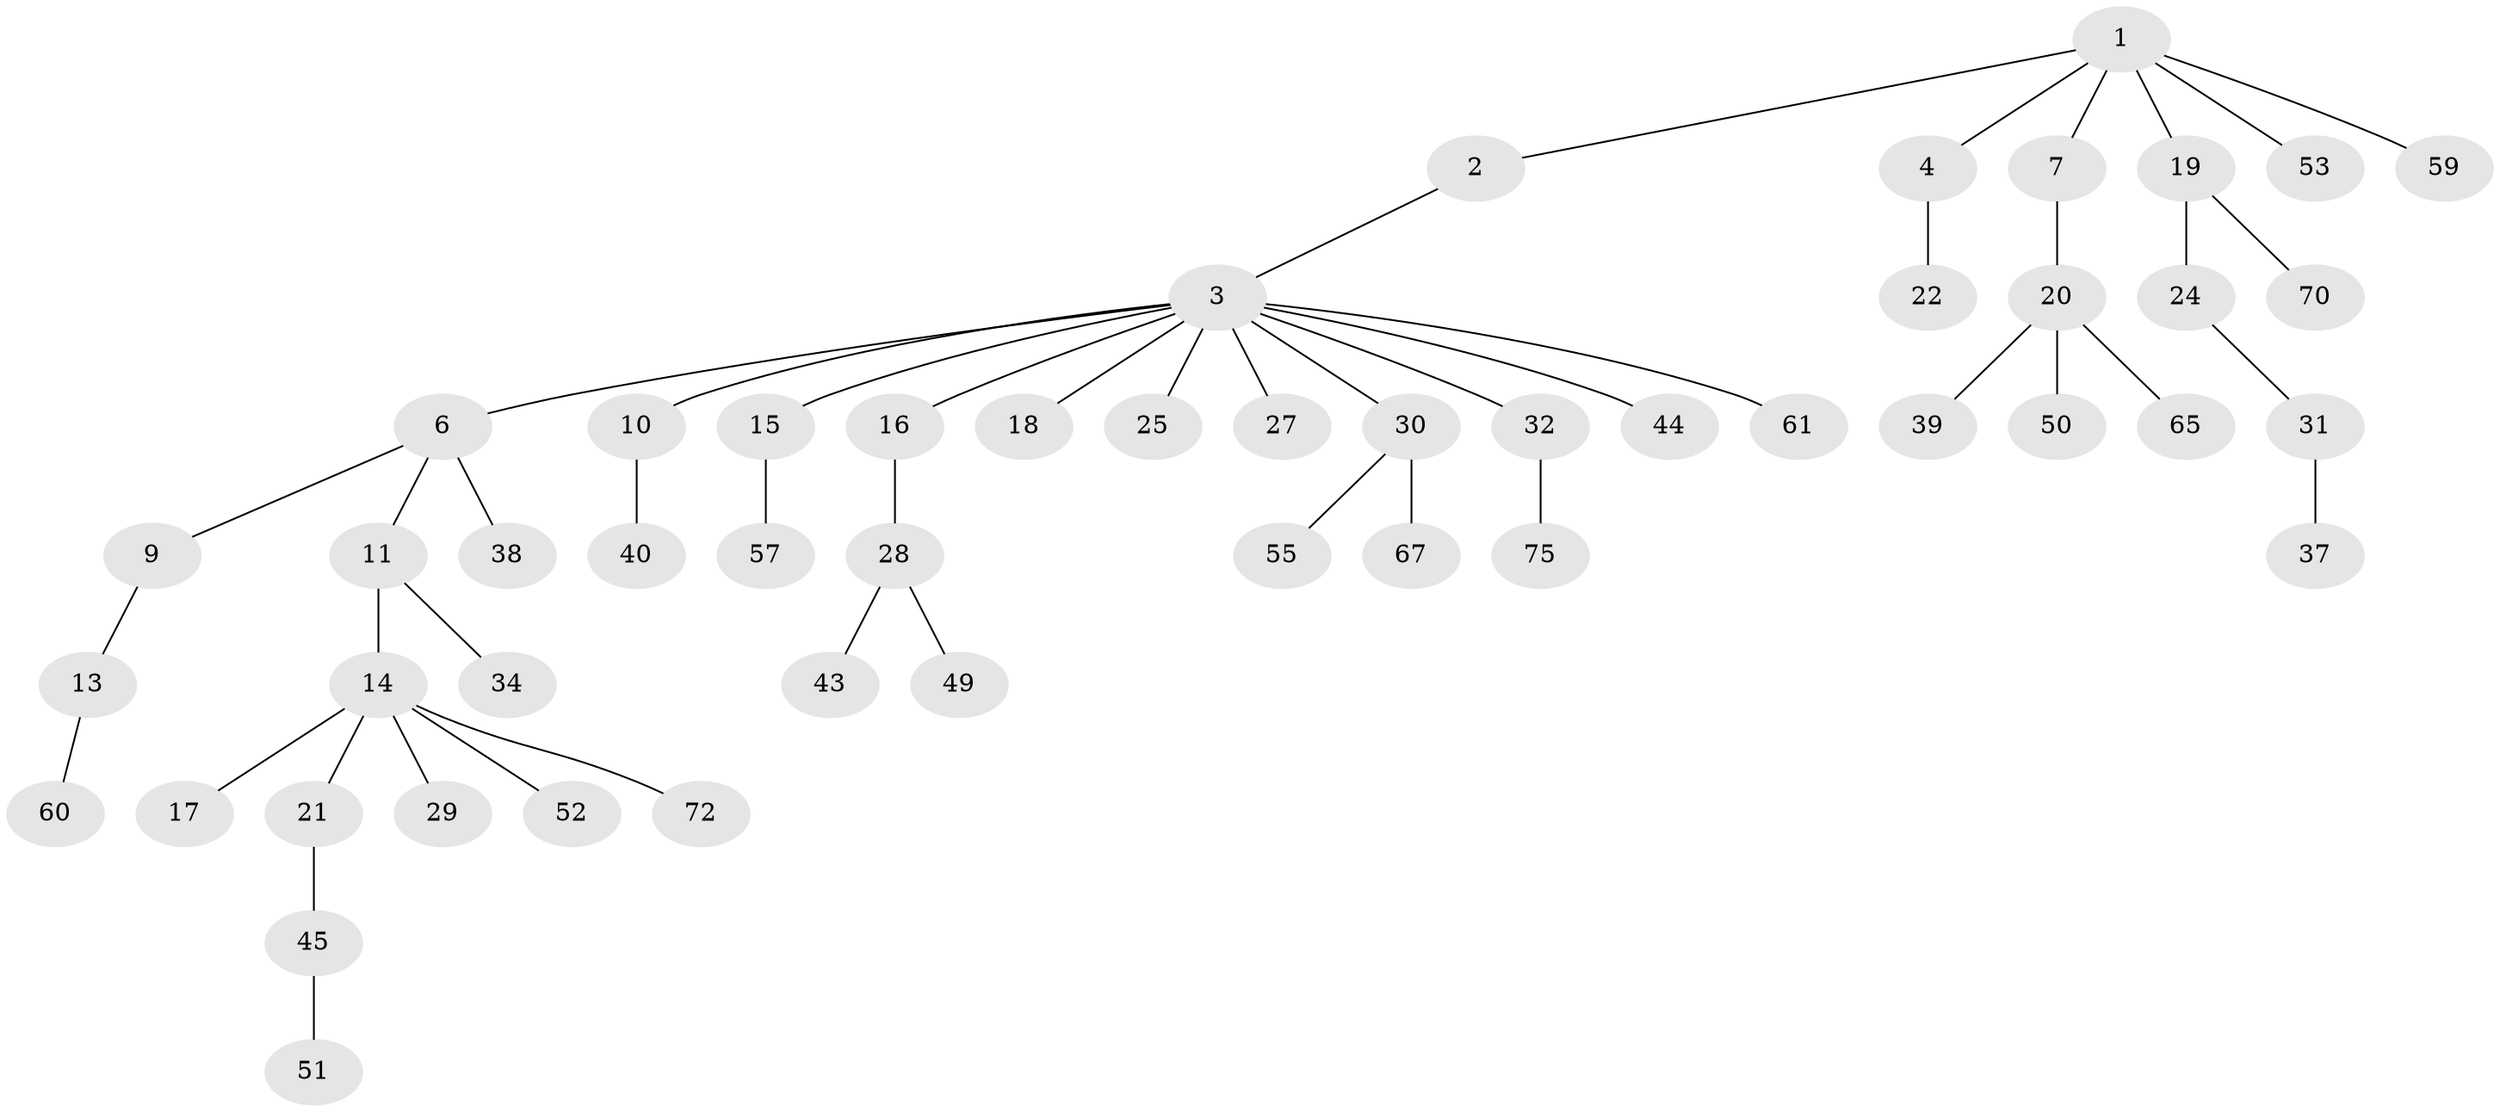 // original degree distribution, {5: 0.02666666666666667, 3: 0.18666666666666668, 9: 0.013333333333333334, 4: 0.04, 1: 0.52, 2: 0.2, 6: 0.013333333333333334}
// Generated by graph-tools (version 1.1) at 2025/42/03/06/25 10:42:05]
// undirected, 50 vertices, 49 edges
graph export_dot {
graph [start="1"]
  node [color=gray90,style=filled];
  1 [super="+12"];
  2 [super="+8"];
  3 [super="+5"];
  4 [super="+41"];
  6;
  7 [super="+36"];
  9 [super="+23"];
  10 [super="+33"];
  11 [super="+63"];
  13 [super="+56"];
  14 [super="+46"];
  15 [super="+26"];
  16;
  17;
  18;
  19;
  20 [super="+35"];
  21;
  22;
  24 [super="+74"];
  25;
  27;
  28 [super="+54"];
  29;
  30 [super="+48"];
  31 [super="+73"];
  32 [super="+47"];
  34 [super="+66"];
  37 [super="+42"];
  38;
  39 [super="+62"];
  40;
  43;
  44;
  45 [super="+58"];
  49 [super="+64"];
  50;
  51;
  52 [super="+69"];
  53;
  55 [super="+68"];
  57;
  59;
  60 [super="+71"];
  61;
  65;
  67;
  70;
  72;
  75;
  1 -- 2;
  1 -- 4;
  1 -- 7;
  1 -- 53;
  1 -- 19;
  1 -- 59;
  2 -- 3;
  3 -- 6;
  3 -- 15;
  3 -- 16;
  3 -- 25;
  3 -- 30;
  3 -- 32;
  3 -- 61;
  3 -- 18;
  3 -- 10;
  3 -- 27;
  3 -- 44;
  4 -- 22;
  6 -- 9;
  6 -- 11;
  6 -- 38;
  7 -- 20;
  9 -- 13;
  10 -- 40;
  11 -- 14;
  11 -- 34;
  13 -- 60;
  14 -- 17;
  14 -- 21;
  14 -- 29;
  14 -- 72;
  14 -- 52;
  15 -- 57;
  16 -- 28;
  19 -- 24;
  19 -- 70;
  20 -- 65;
  20 -- 50;
  20 -- 39;
  21 -- 45;
  24 -- 31;
  28 -- 43;
  28 -- 49;
  30 -- 67;
  30 -- 55;
  31 -- 37;
  32 -- 75;
  45 -- 51;
}
